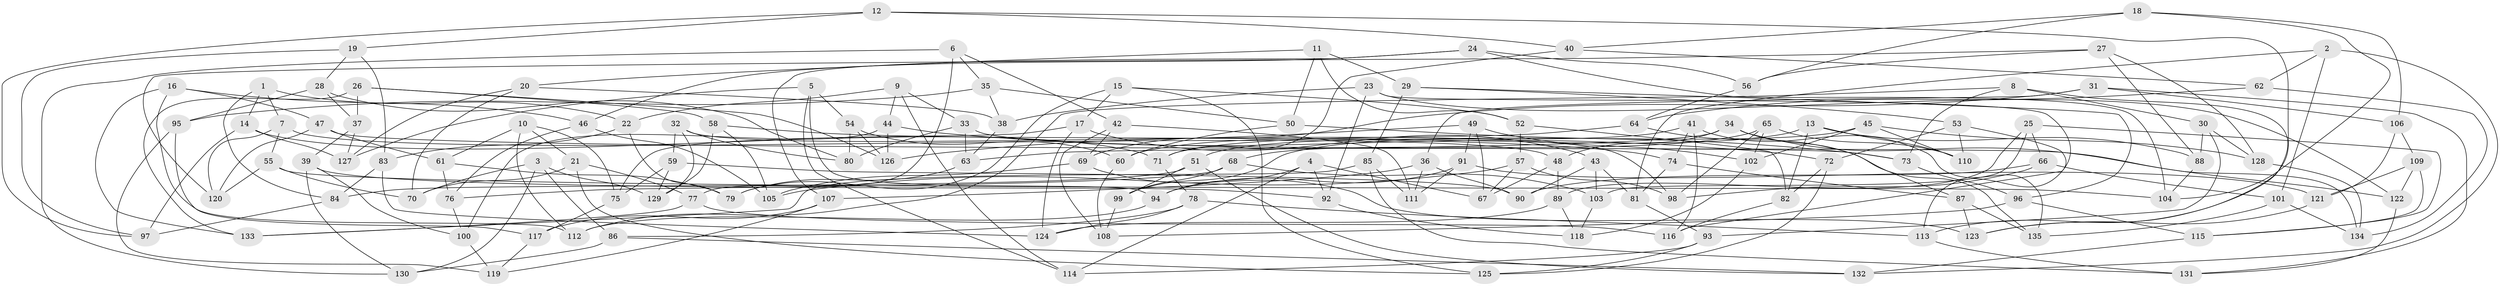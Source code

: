 // Generated by graph-tools (version 1.1) at 2025/16/03/09/25 04:16:29]
// undirected, 135 vertices, 270 edges
graph export_dot {
graph [start="1"]
  node [color=gray90,style=filled];
  1;
  2;
  3;
  4;
  5;
  6;
  7;
  8;
  9;
  10;
  11;
  12;
  13;
  14;
  15;
  16;
  17;
  18;
  19;
  20;
  21;
  22;
  23;
  24;
  25;
  26;
  27;
  28;
  29;
  30;
  31;
  32;
  33;
  34;
  35;
  36;
  37;
  38;
  39;
  40;
  41;
  42;
  43;
  44;
  45;
  46;
  47;
  48;
  49;
  50;
  51;
  52;
  53;
  54;
  55;
  56;
  57;
  58;
  59;
  60;
  61;
  62;
  63;
  64;
  65;
  66;
  67;
  68;
  69;
  70;
  71;
  72;
  73;
  74;
  75;
  76;
  77;
  78;
  79;
  80;
  81;
  82;
  83;
  84;
  85;
  86;
  87;
  88;
  89;
  90;
  91;
  92;
  93;
  94;
  95;
  96;
  97;
  98;
  99;
  100;
  101;
  102;
  103;
  104;
  105;
  106;
  107;
  108;
  109;
  110;
  111;
  112;
  113;
  114;
  115;
  116;
  117;
  118;
  119;
  120;
  121;
  122;
  123;
  124;
  125;
  126;
  127;
  128;
  129;
  130;
  131;
  132;
  133;
  134;
  135;
  1 -- 7;
  1 -- 14;
  1 -- 22;
  1 -- 84;
  2 -- 81;
  2 -- 101;
  2 -- 62;
  2 -- 132;
  3 -- 129;
  3 -- 70;
  3 -- 130;
  3 -- 86;
  4 -- 114;
  4 -- 67;
  4 -- 92;
  4 -- 94;
  5 -- 127;
  5 -- 54;
  5 -- 94;
  5 -- 114;
  6 -- 77;
  6 -- 130;
  6 -- 42;
  6 -- 35;
  7 -- 120;
  7 -- 55;
  7 -- 48;
  8 -- 30;
  8 -- 123;
  8 -- 73;
  8 -- 112;
  9 -- 33;
  9 -- 22;
  9 -- 114;
  9 -- 44;
  10 -- 21;
  10 -- 61;
  10 -- 75;
  10 -- 112;
  11 -- 52;
  11 -- 20;
  11 -- 29;
  11 -- 50;
  12 -- 97;
  12 -- 113;
  12 -- 19;
  12 -- 40;
  13 -- 110;
  13 -- 60;
  13 -- 88;
  13 -- 82;
  14 -- 71;
  14 -- 127;
  14 -- 97;
  15 -- 17;
  15 -- 79;
  15 -- 52;
  15 -- 125;
  16 -- 46;
  16 -- 133;
  16 -- 112;
  16 -- 47;
  17 -- 43;
  17 -- 75;
  17 -- 124;
  18 -- 106;
  18 -- 56;
  18 -- 40;
  18 -- 104;
  19 -- 28;
  19 -- 83;
  19 -- 97;
  20 -- 70;
  20 -- 38;
  20 -- 127;
  21 -- 77;
  21 -- 125;
  21 -- 70;
  22 -- 79;
  22 -- 83;
  23 -- 92;
  23 -- 122;
  23 -- 116;
  23 -- 38;
  24 -- 107;
  24 -- 104;
  24 -- 46;
  24 -- 56;
  25 -- 103;
  25 -- 89;
  25 -- 115;
  25 -- 66;
  26 -- 58;
  26 -- 133;
  26 -- 37;
  26 -- 126;
  27 -- 88;
  27 -- 56;
  27 -- 120;
  27 -- 128;
  28 -- 80;
  28 -- 37;
  28 -- 95;
  29 -- 96;
  29 -- 85;
  29 -- 53;
  30 -- 128;
  30 -- 88;
  30 -- 93;
  31 -- 69;
  31 -- 106;
  31 -- 36;
  31 -- 131;
  32 -- 129;
  32 -- 59;
  32 -- 80;
  32 -- 98;
  33 -- 63;
  33 -- 73;
  33 -- 80;
  34 -- 87;
  34 -- 134;
  34 -- 48;
  34 -- 63;
  35 -- 95;
  35 -- 38;
  35 -- 50;
  36 -- 90;
  36 -- 107;
  36 -- 111;
  37 -- 39;
  37 -- 127;
  38 -- 63;
  39 -- 92;
  39 -- 130;
  39 -- 100;
  40 -- 62;
  40 -- 71;
  41 -- 74;
  41 -- 51;
  41 -- 135;
  41 -- 116;
  42 -- 108;
  42 -- 69;
  42 -- 111;
  43 -- 103;
  43 -- 81;
  43 -- 90;
  44 -- 126;
  44 -- 100;
  44 -- 72;
  45 -- 128;
  45 -- 102;
  45 -- 99;
  45 -- 110;
  46 -- 105;
  46 -- 76;
  47 -- 61;
  47 -- 122;
  47 -- 120;
  48 -- 89;
  48 -- 67;
  49 -- 126;
  49 -- 102;
  49 -- 91;
  49 -- 67;
  50 -- 73;
  50 -- 60;
  51 -- 84;
  51 -- 99;
  51 -- 132;
  52 -- 82;
  52 -- 57;
  53 -- 72;
  53 -- 113;
  53 -- 110;
  54 -- 126;
  54 -- 80;
  54 -- 60;
  55 -- 104;
  55 -- 120;
  55 -- 70;
  56 -- 64;
  57 -- 67;
  57 -- 105;
  57 -- 98;
  58 -- 105;
  58 -- 129;
  58 -- 74;
  59 -- 75;
  59 -- 90;
  59 -- 129;
  60 -- 108;
  61 -- 79;
  61 -- 76;
  62 -- 134;
  62 -- 64;
  63 -- 79;
  64 -- 135;
  64 -- 71;
  65 -- 68;
  65 -- 110;
  65 -- 102;
  65 -- 98;
  66 -- 101;
  66 -- 90;
  66 -- 98;
  68 -- 76;
  68 -- 103;
  68 -- 99;
  69 -- 105;
  69 -- 123;
  71 -- 78;
  72 -- 82;
  72 -- 125;
  73 -- 96;
  74 -- 81;
  74 -- 87;
  75 -- 117;
  76 -- 100;
  77 -- 133;
  77 -- 116;
  78 -- 113;
  78 -- 124;
  78 -- 86;
  81 -- 93;
  82 -- 116;
  83 -- 84;
  83 -- 124;
  84 -- 97;
  85 -- 131;
  85 -- 133;
  85 -- 111;
  86 -- 132;
  86 -- 130;
  87 -- 135;
  87 -- 123;
  88 -- 104;
  89 -- 118;
  89 -- 124;
  91 -- 111;
  91 -- 94;
  91 -- 121;
  92 -- 118;
  93 -- 114;
  93 -- 125;
  94 -- 112;
  95 -- 119;
  95 -- 117;
  96 -- 108;
  96 -- 115;
  99 -- 108;
  100 -- 119;
  101 -- 135;
  101 -- 134;
  102 -- 118;
  103 -- 118;
  106 -- 109;
  106 -- 121;
  107 -- 117;
  107 -- 119;
  109 -- 121;
  109 -- 115;
  109 -- 122;
  113 -- 131;
  115 -- 132;
  117 -- 119;
  121 -- 123;
  122 -- 131;
  128 -- 134;
}
